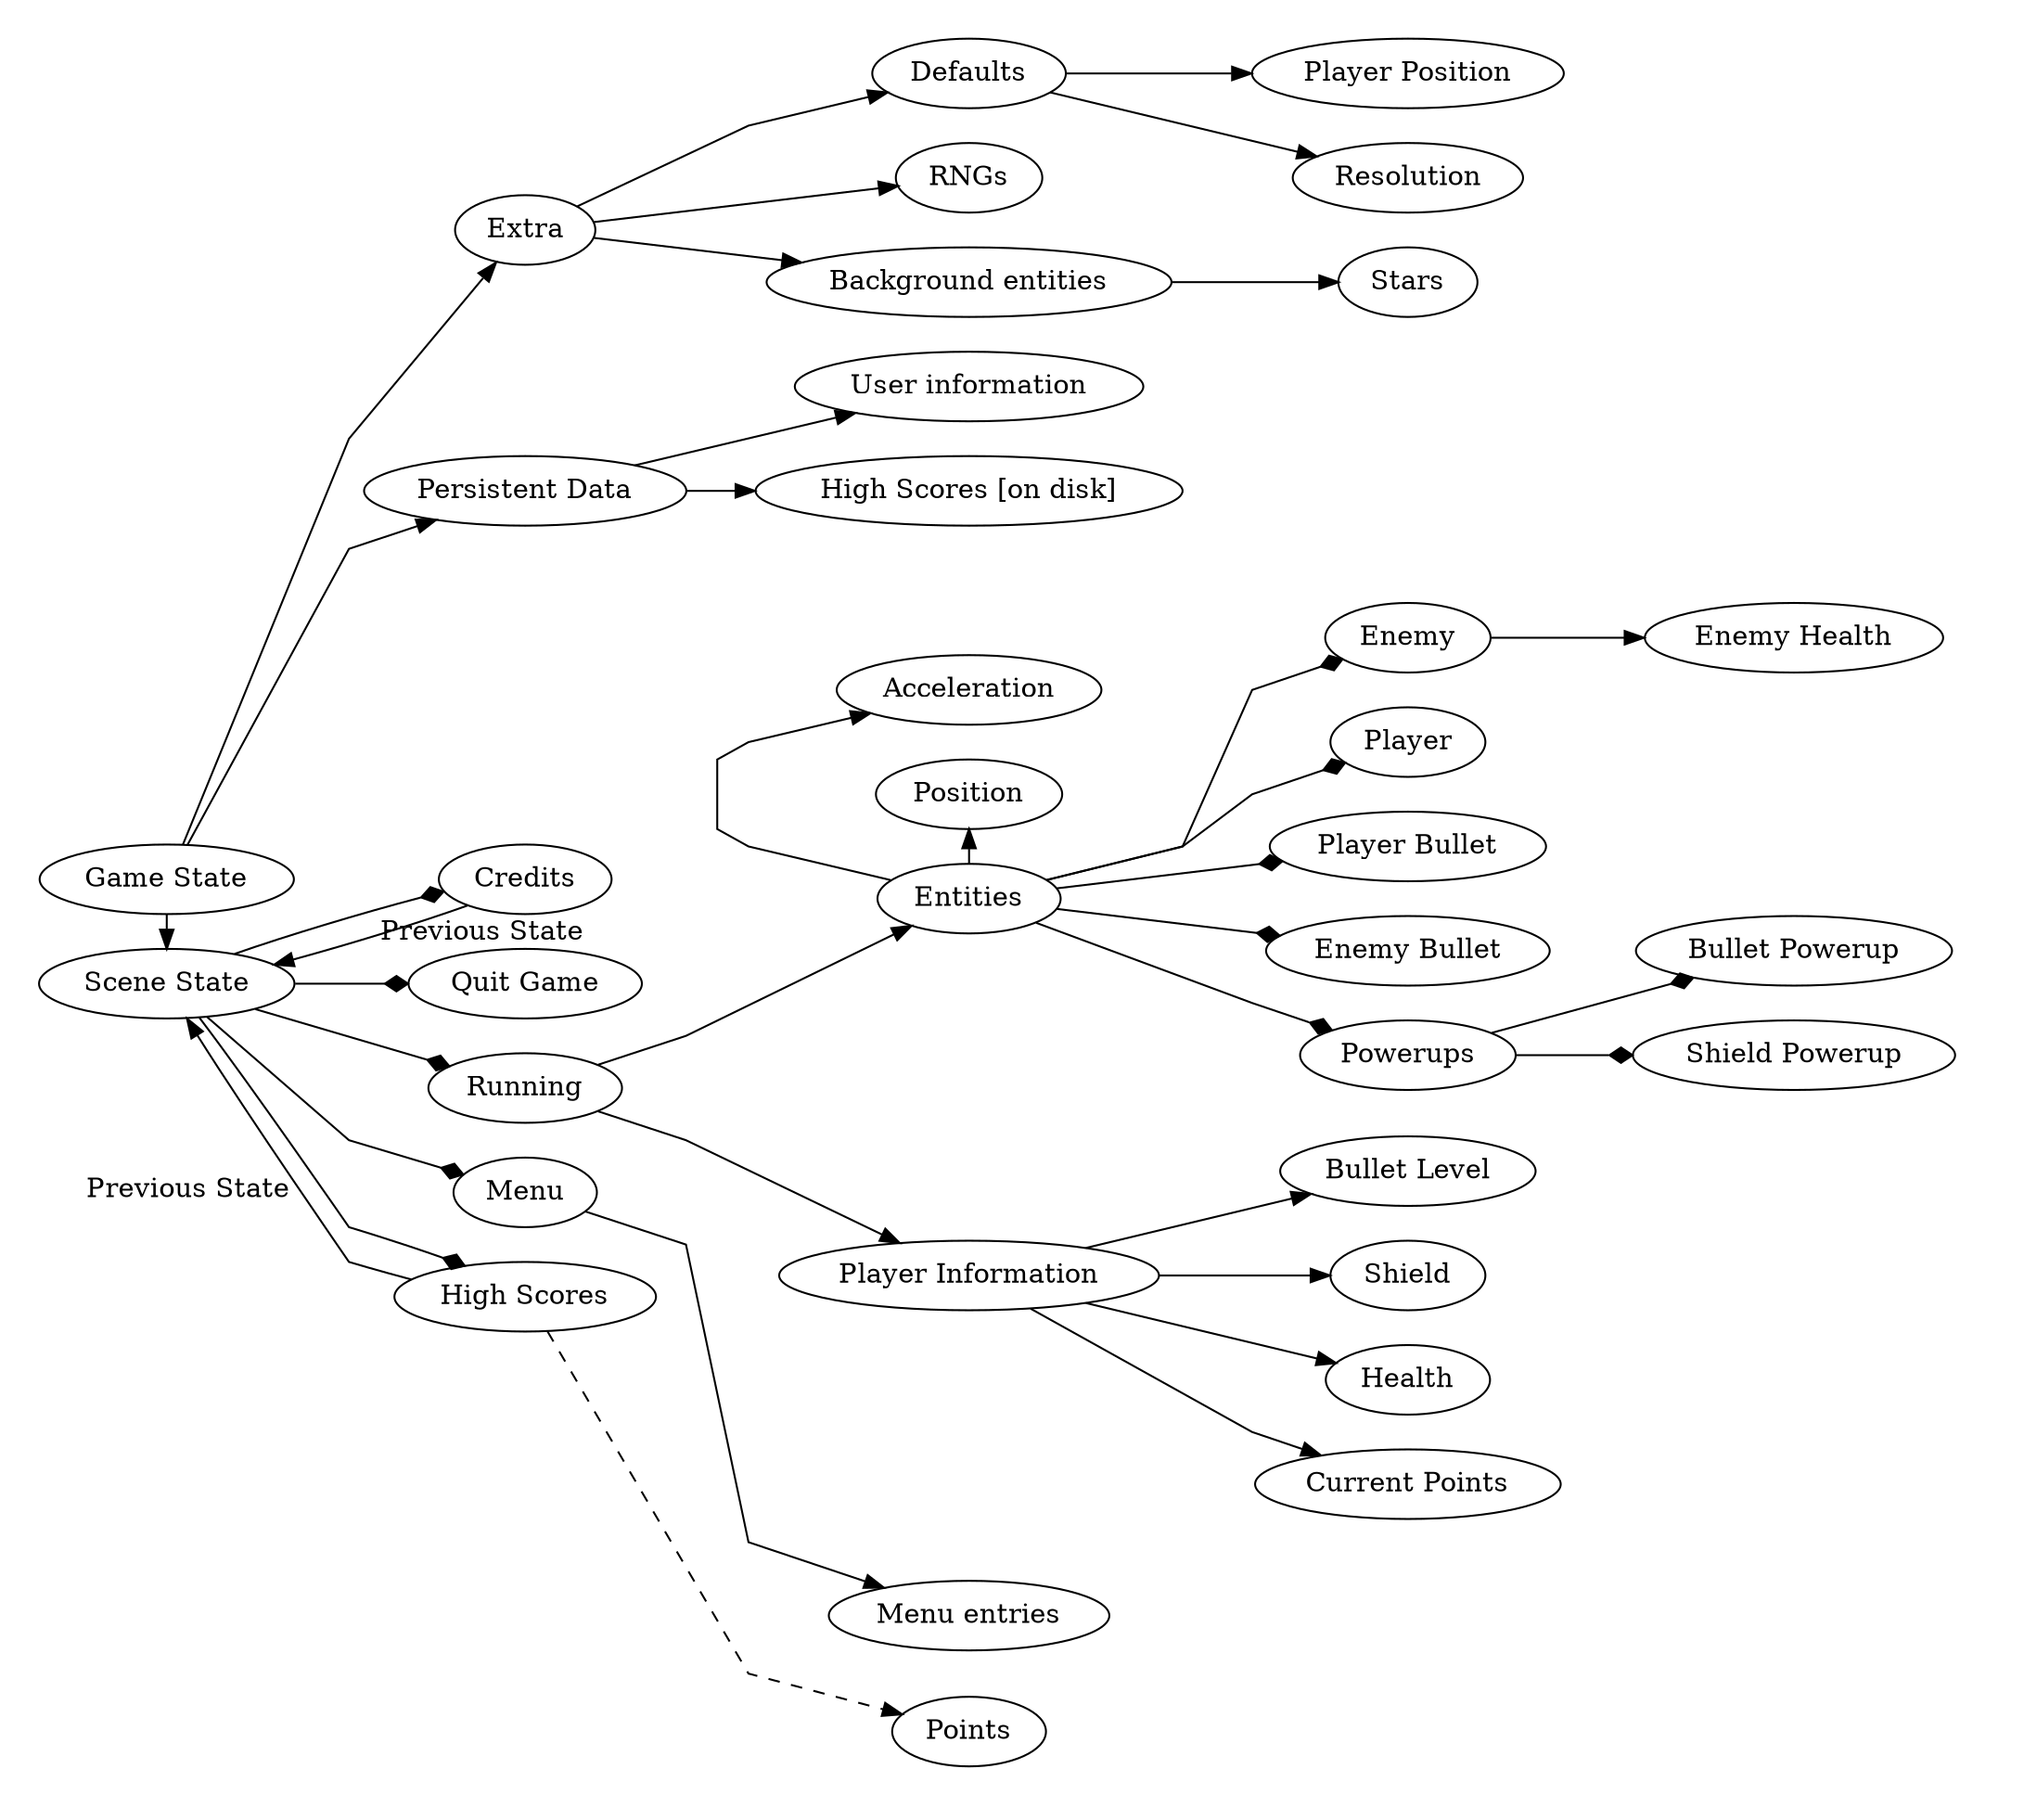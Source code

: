 digraph Letvezi {
    subgraph cluster_main {
            color=invis;
            { rank=same; "Game State"; "Scene State"; }
    }
    subgraph cluster_common {
            color=invis;
            "Persistent Data";
            "High Scores [on disk]" "User information";
            "Extra";
            "Background entities" "RNGs" "Defaults";
            "Stars" "Player Position" "Resolution";
    }
    subgraph cluster_game_state {
            color=invis;
            "Running"  "Menu" "High Scores" "Credits" "Quit Game";
            subgraph cluster_s_menu {
                color=invis;
                "Menu entries";
            }
            subgraph cluster_s_high_scores {
                color=invis;
                "Points";
            }
            subgraph cluster_s_running {
                color=invis;
                subgraph cluster_r_entities {
                    "Entities"
                    "Position" "Acceleration";
                    { rank=same; "Position"; "Entities"; "Acceleration"; }
                    "Player" "Enemy" "Powerups" "Enemy Bullet" "Player Bullet";
                    "Enemy Health" "Shield Powerup" "Bullet Powerup";
                    { rank=same; "Player"; "Enemy"; "Powerups"; "Enemy Bullet"; "Player Bullet"; };
                    { rank=same; "Shield Powerup"; "Bullet Powerup"; };
                };
                subgraph cluster_r_player_info {
                    "Player Information";
                    "Current Points" "Health" "Shield" "Bullet Level";
                };
            }
    }


    rankdir=LR;
    splines=polyline;
    "Persistent Data" -> "High Scores [on disk]"
    "Persistent Data" -> "User information"
    "Extra" -> "Background entities"
    "Background entities" -> "Stars"
    "Extra" -> "RNGs"
    "Extra" -> "Defaults"
    "Defaults" -> "Player Position"
    "Defaults" -> "Resolution"
    "Game State" -> "Persistent Data"
    "Game State" -> "Extra"
    "Game State" -> "Scene State"
    "Scene State" -> "Menu" [arrowhead=diamond]
    "Scene State" -> "High Scores" [arrowhead=diamond]
    "Scene State" -> "Credits" [arrowhead=diamond]
    "Scene State" -> "Quit Game" [arrowhead=diamond]
    "Scene State" -> "Running" [arrowhead=diamond]
    "Menu" -> "Menu entries"
    "High Scores" -> "Points" [style=dashed]
    "High Scores" -> "Scene State" [xlabel="Previous State"]
    "Credits" -> "Scene State" [xlabel="Previous State"]
    "Running" -> "Entities"
    "Running" -> "Player Information"
    "Player Information" -> {"Current Points", "Health", "Shield", "Bullet Level"}
    "Entities" -> "Player" [arrowhead=diamond]
    "Entities" -> "Enemy"  [arrowhead=diamond]
    "Entities" -> "Powerups" [arrowhead=diamond]
    "Entities" -> "Player Bullet" [arrowhead=diamond]
    "Entities" -> "Enemy Bullet" [arrowhead=diamond]
    "Entities" -> "Position"
    "Entities" -> "Acceleration"
    "Enemy" -> "Enemy Health"
    "Powerups" -> "Shield Powerup" [arrowhead=diamond]
    "Powerups" -> "Bullet Powerup" [arrowhead=diamond]
}
